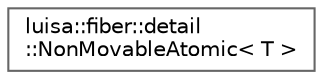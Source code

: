 digraph "类继承关系图"
{
 // LATEX_PDF_SIZE
  bgcolor="transparent";
  edge [fontname=Helvetica,fontsize=10,labelfontname=Helvetica,labelfontsize=10];
  node [fontname=Helvetica,fontsize=10,shape=box,height=0.2,width=0.4];
  rankdir="LR";
  Node0 [id="Node000000",label="luisa::fiber::detail\l::NonMovableAtomic\< T \>",height=0.2,width=0.4,color="grey40", fillcolor="white", style="filled",URL="$structluisa_1_1fiber_1_1detail_1_1_non_movable_atomic.html",tooltip=" "];
}
